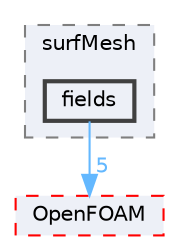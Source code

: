 digraph "src/surfMesh/surfMesh/fields"
{
 // LATEX_PDF_SIZE
  bgcolor="transparent";
  edge [fontname=Helvetica,fontsize=10,labelfontname=Helvetica,labelfontsize=10];
  node [fontname=Helvetica,fontsize=10,shape=box,height=0.2,width=0.4];
  compound=true
  subgraph clusterdir_e8a93c077ed83521fb6f866085887369 {
    graph [ bgcolor="#edf0f7", pencolor="grey50", label="surfMesh", fontname=Helvetica,fontsize=10 style="filled,dashed", URL="dir_e8a93c077ed83521fb6f866085887369.html",tooltip=""]
  dir_9f47dcf18cd2dfd7cce0d87e8da857e6 [label="fields", fillcolor="#edf0f7", color="grey25", style="filled,bold", URL="dir_9f47dcf18cd2dfd7cce0d87e8da857e6.html",tooltip=""];
  }
  dir_c5473ff19b20e6ec4dfe5c310b3778a8 [label="OpenFOAM", fillcolor="#edf0f7", color="red", style="filled,dashed", URL="dir_c5473ff19b20e6ec4dfe5c310b3778a8.html",tooltip=""];
  dir_9f47dcf18cd2dfd7cce0d87e8da857e6->dir_c5473ff19b20e6ec4dfe5c310b3778a8 [headlabel="5", labeldistance=1.5 headhref="dir_001338_002695.html" href="dir_001338_002695.html" color="steelblue1" fontcolor="steelblue1"];
}
